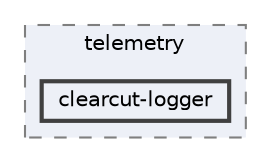 digraph "packages/core/src/telemetry/clearcut-logger"
{
 // LATEX_PDF_SIZE
  bgcolor="transparent";
  edge [fontname=Helvetica,fontsize=10,labelfontname=Helvetica,labelfontsize=10];
  node [fontname=Helvetica,fontsize=10,shape=box,height=0.2,width=0.4];
  compound=true
  subgraph clusterdir_64a63df0926ff2fd281e7240b13221cc {
    graph [ bgcolor="#edf0f7", pencolor="grey50", label="telemetry", fontname=Helvetica,fontsize=10 style="filled,dashed", URL="dir_64a63df0926ff2fd281e7240b13221cc.html",tooltip=""]
  dir_9cf49523ef9f9ba73b7eda6287eebee1 [label="clearcut-logger", fillcolor="#edf0f7", color="grey25", style="filled,bold", URL="dir_9cf49523ef9f9ba73b7eda6287eebee1.html",tooltip=""];
  }
}
